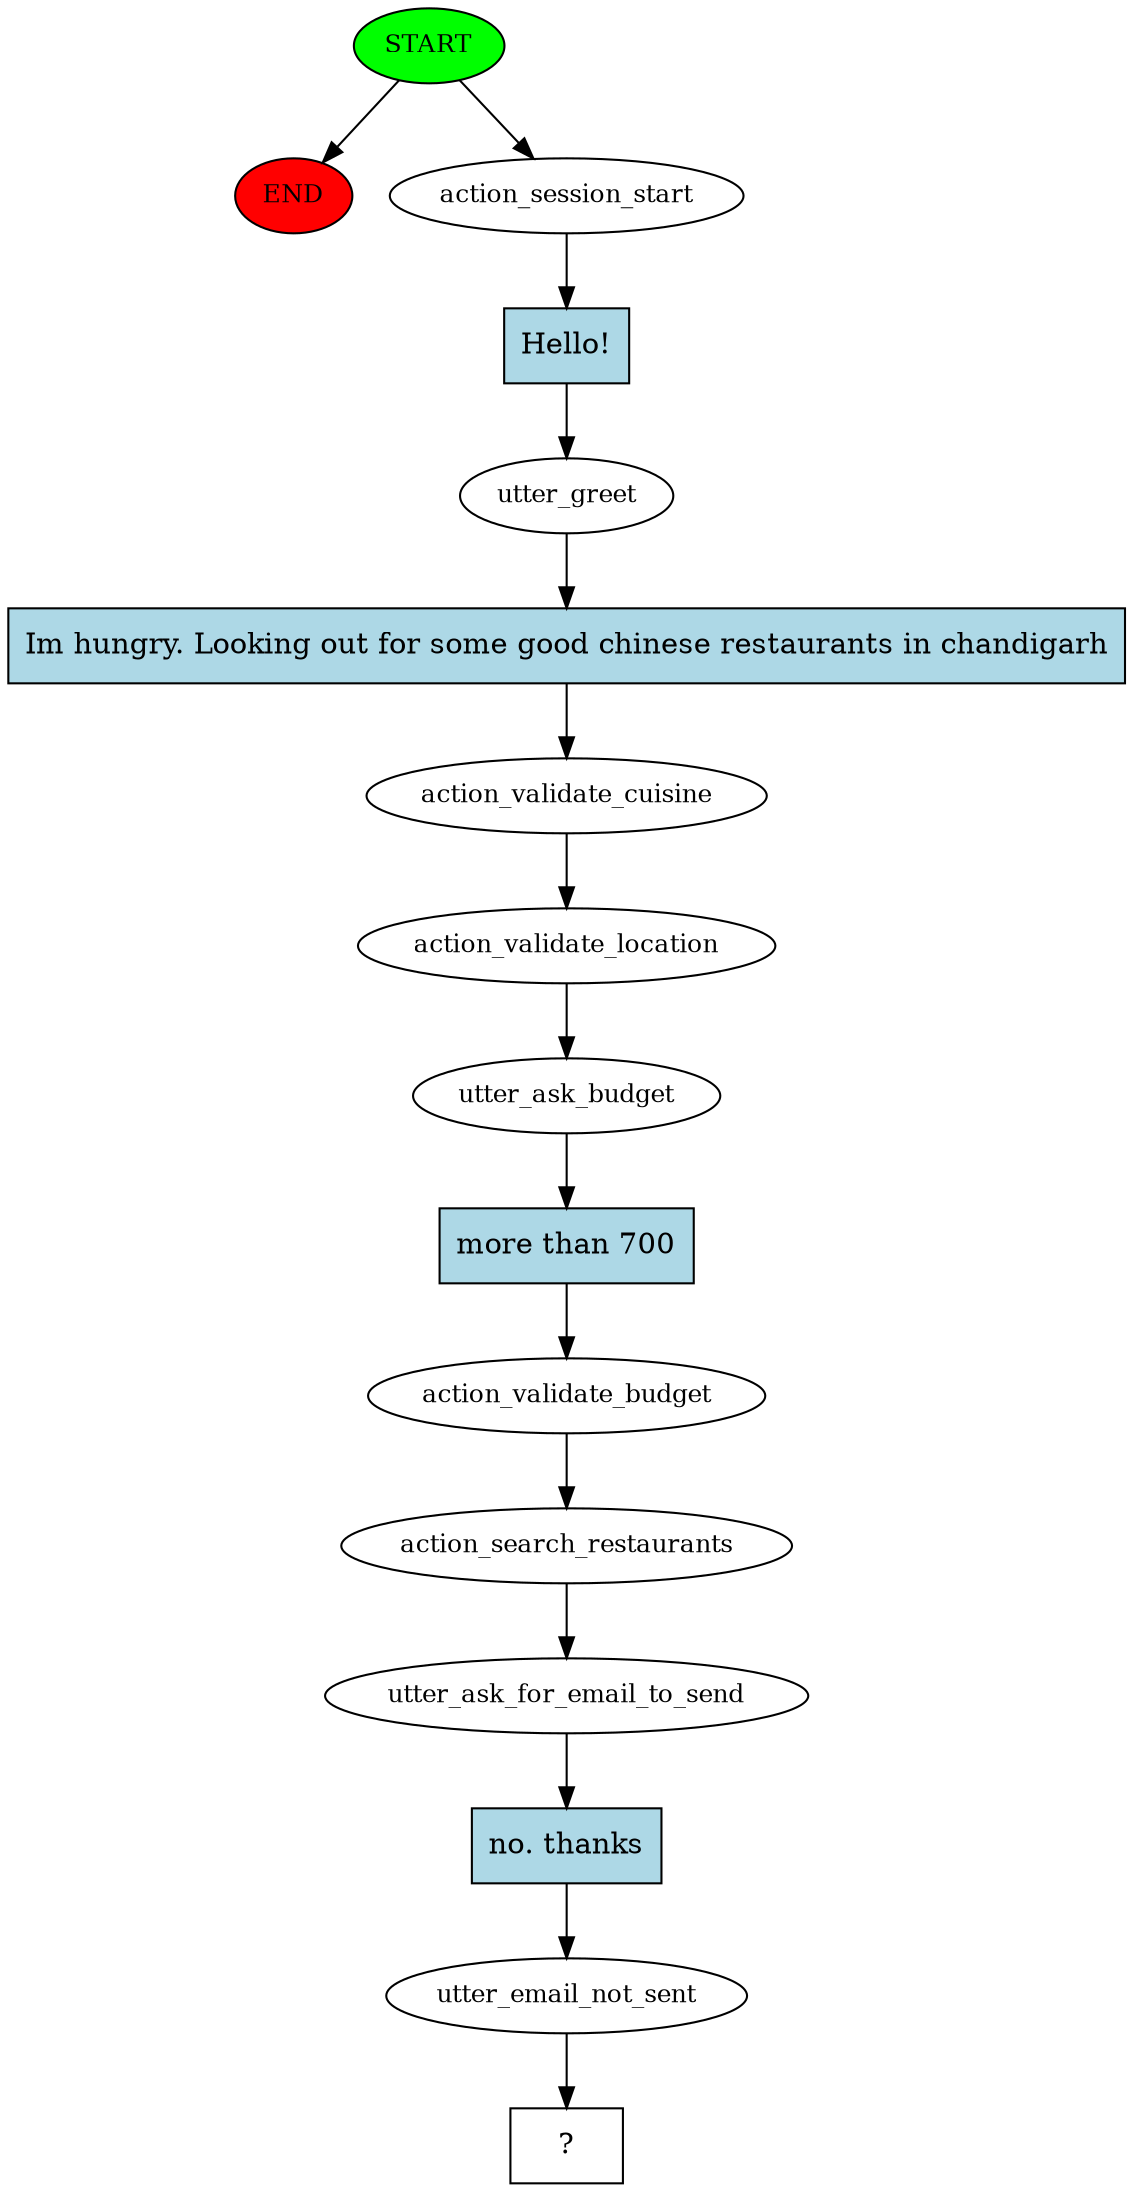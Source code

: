 digraph  {
0 [class="start active", fillcolor=green, fontsize=12, label=START, style=filled];
"-1" [class=end, fillcolor=red, fontsize=12, label=END, style=filled];
1 [class=active, fontsize=12, label=action_session_start];
2 [class=active, fontsize=12, label=utter_greet];
3 [class=active, fontsize=12, label=action_validate_cuisine];
4 [class=active, fontsize=12, label=action_validate_location];
5 [class=active, fontsize=12, label=utter_ask_budget];
6 [class=active, fontsize=12, label=action_validate_budget];
7 [class=active, fontsize=12, label=action_search_restaurants];
8 [class=active, fontsize=12, label=utter_ask_for_email_to_send];
9 [class=active, fontsize=12, label=utter_email_not_sent];
10 [class="intent dashed active", label="  ?  ", shape=rect];
11 [class="intent active", fillcolor=lightblue, label="Hello!", shape=rect, style=filled];
12 [class="intent active", fillcolor=lightblue, label="Im hungry. Looking out for some good chinese restaurants in chandigarh", shape=rect, style=filled];
13 [class="intent active", fillcolor=lightblue, label="more than 700", shape=rect, style=filled];
14 [class="intent active", fillcolor=lightblue, label="no. thanks", shape=rect, style=filled];
0 -> "-1"  [class="", key=NONE, label=""];
0 -> 1  [class=active, key=NONE, label=""];
1 -> 11  [class=active, key=0];
2 -> 12  [class=active, key=0];
3 -> 4  [class=active, key=NONE, label=""];
4 -> 5  [class=active, key=NONE, label=""];
5 -> 13  [class=active, key=0];
6 -> 7  [class=active, key=NONE, label=""];
7 -> 8  [class=active, key=NONE, label=""];
8 -> 14  [class=active, key=0];
9 -> 10  [class=active, key=NONE, label=""];
11 -> 2  [class=active, key=0];
12 -> 3  [class=active, key=0];
13 -> 6  [class=active, key=0];
14 -> 9  [class=active, key=0];
}
